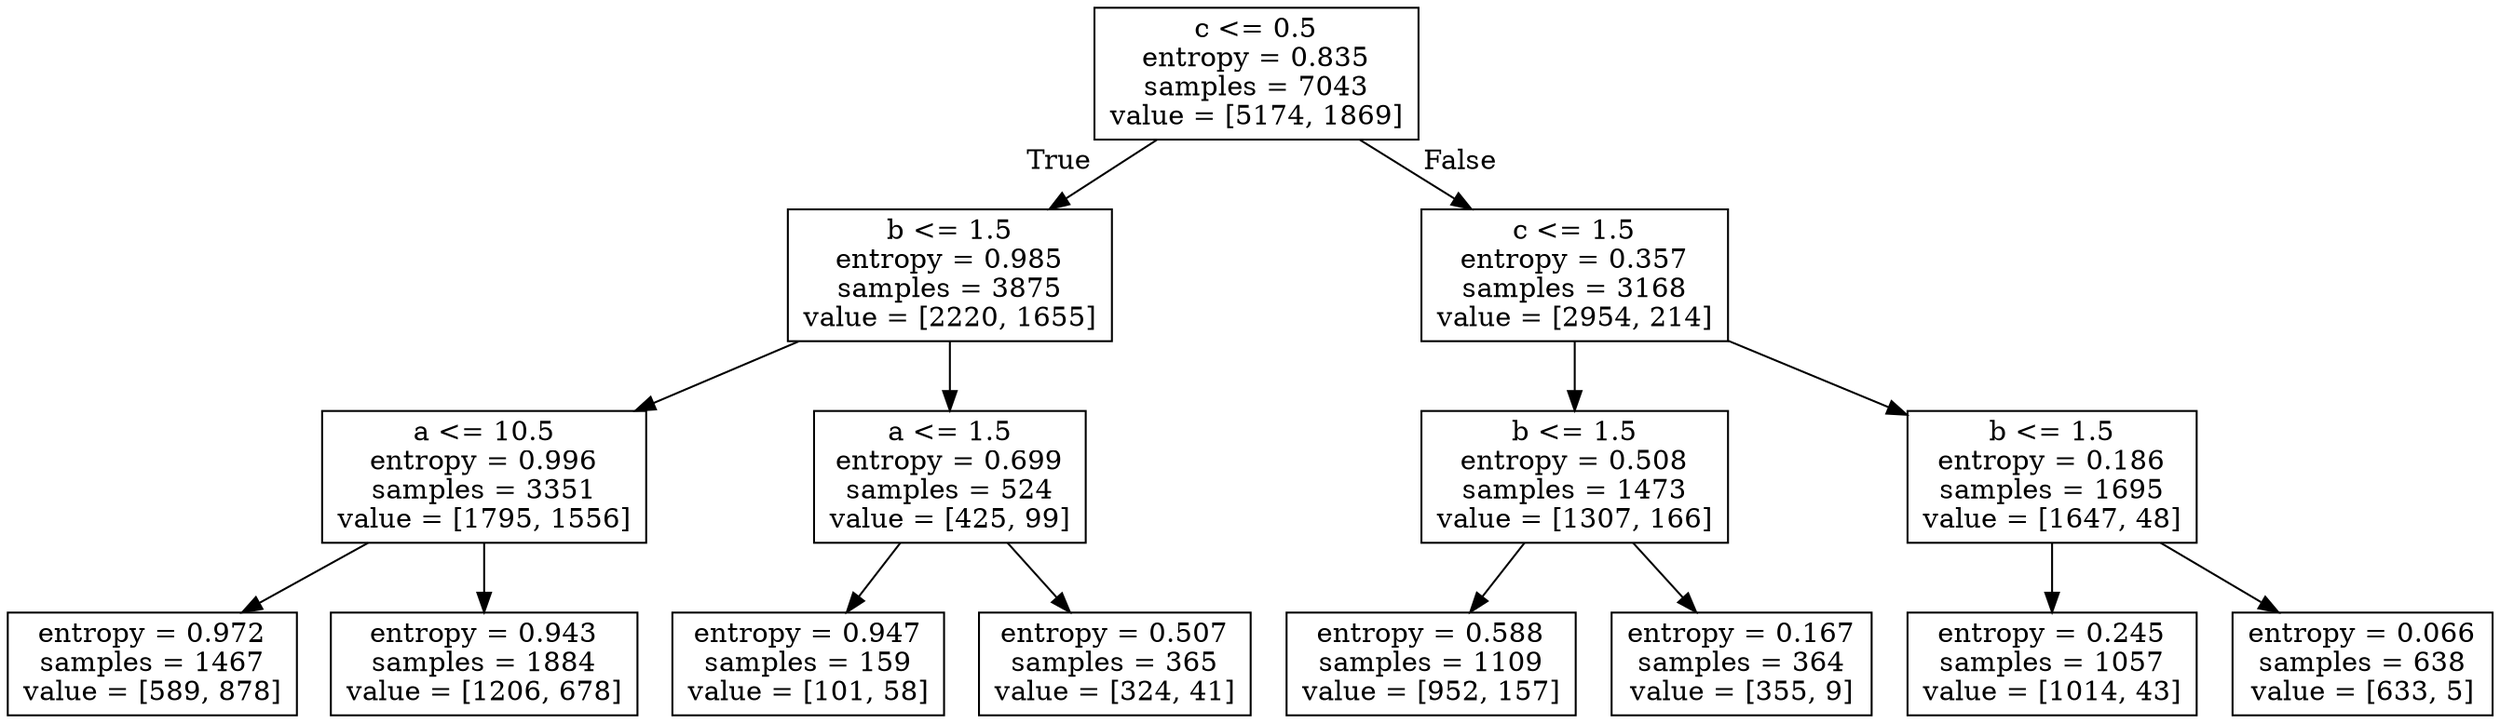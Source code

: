 digraph Tree {
node [shape=box] ;
0 [label="c <= 0.5\nentropy = 0.835\nsamples = 7043\nvalue = [5174, 1869]"] ;
1 [label="b <= 1.5\nentropy = 0.985\nsamples = 3875\nvalue = [2220, 1655]"] ;
0 -> 1 [labeldistance=2.5, labelangle=45, headlabel="True"] ;
2 [label="a <= 10.5\nentropy = 0.996\nsamples = 3351\nvalue = [1795, 1556]"] ;
1 -> 2 ;
3 [label="entropy = 0.972\nsamples = 1467\nvalue = [589, 878]"] ;
2 -> 3 ;
4 [label="entropy = 0.943\nsamples = 1884\nvalue = [1206, 678]"] ;
2 -> 4 ;
5 [label="a <= 1.5\nentropy = 0.699\nsamples = 524\nvalue = [425, 99]"] ;
1 -> 5 ;
6 [label="entropy = 0.947\nsamples = 159\nvalue = [101, 58]"] ;
5 -> 6 ;
7 [label="entropy = 0.507\nsamples = 365\nvalue = [324, 41]"] ;
5 -> 7 ;
8 [label="c <= 1.5\nentropy = 0.357\nsamples = 3168\nvalue = [2954, 214]"] ;
0 -> 8 [labeldistance=2.5, labelangle=-45, headlabel="False"] ;
9 [label="b <= 1.5\nentropy = 0.508\nsamples = 1473\nvalue = [1307, 166]"] ;
8 -> 9 ;
10 [label="entropy = 0.588\nsamples = 1109\nvalue = [952, 157]"] ;
9 -> 10 ;
11 [label="entropy = 0.167\nsamples = 364\nvalue = [355, 9]"] ;
9 -> 11 ;
12 [label="b <= 1.5\nentropy = 0.186\nsamples = 1695\nvalue = [1647, 48]"] ;
8 -> 12 ;
13 [label="entropy = 0.245\nsamples = 1057\nvalue = [1014, 43]"] ;
12 -> 13 ;
14 [label="entropy = 0.066\nsamples = 638\nvalue = [633, 5]"] ;
12 -> 14 ;
}